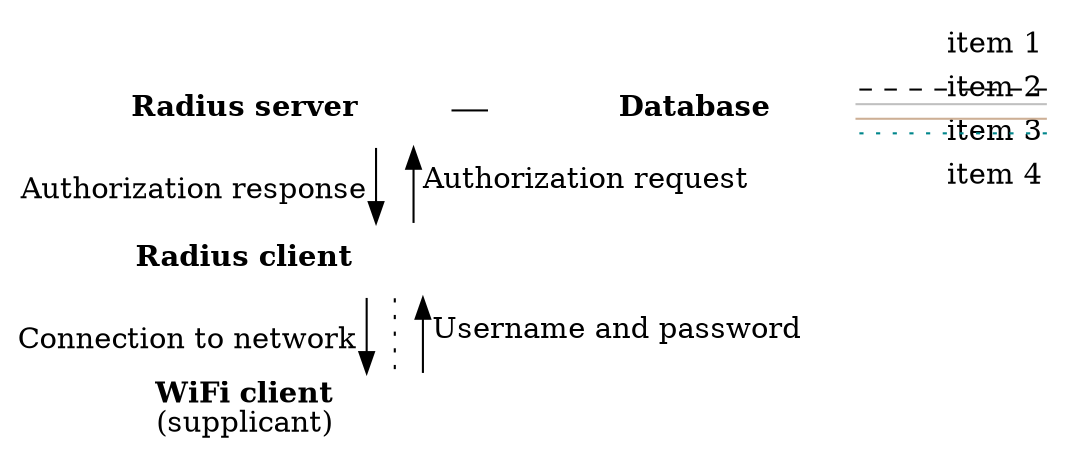 digraph G {
rankdir=TB;
style="invis";
graph [splines=ortho];
edge [dir=none];
node [tooltip="",fixedsize=true];
margin="0";

subgraph cluster_radiusserver {
	radiusservertext[shape=none, label=<<b>Radius server</b>>]
	radiusserver[shape=none, label="", image="./Graphics/Radius/server.png"]
}

subgraph cluster_radiusclient {
	radiusclient[shape=none, label="", image="./Graphics/Radius/client.png"]
	radiusclienttext[shape=none, label=<<b>Radius client</b>>]
}

subgraph cluster_suplicant1 {
	suplicant1[shape=none, label="", image="./Graphics/Radius/supplicant.png"]
	suplicant1text[shape=none, label=<<b>WiFi client</b><br/>(supplicant)>]
}

subgraph cluster_database {
	database[shape=none, label="", image="./Graphics/Radius/database.png"]
	databasetext[shape=none, label=<<b>Database</b>>]
}

radiusclient:sw->suplicant1:nw [dir=forward, xlabel=" Connection to network "]
suplicant1:ne->radiusclient:se [dir=backward, xlabel=" Username and password "];
radiusclient->suplicant1 [dir=none, style="dotted" ];

radiusclient:ne->radiusserver:se [dir=forward, xlabel=" Authorization request "];
radiusserver->database;
radiusserver:sw->radiusclient:nw [dir=backward, xlabel=" Authorization response "];


{
	rank=same;
	radiusserver,radiusservertext, database,databasetext
}

  subgraph cluster_01 { 
    label = "Legend";
    key [label=<<table border="0" >
      <tr><td align="right" port="i1">item 1</td></tr>
      <tr><td align="right" port="i2">item 2</td></tr>
      <tr><td align="right" port="i3">item 3</td></tr>
      <tr><td align="right" port="i4">item 4</td></tr>
      </table>>, shape=plaintext]
    key2 [label=<<table border="0">
      <tr><td port="i1">&nbsp;</td></tr>
      <tr><td port="i2">&nbsp;</td></tr>
      <tr><td port="i3">&nbsp;</td></tr>
      <tr><td port="i4">&nbsp;</td></tr>
      </table>>, shape=plaintext]
    
    key:i1:e -> key2:i1 [style=dashed,constraint=false]
    key:i2:e -> key2:i2 [color=gray,constraint=false]
    key:i3:e -> key2:i3 [color=peachpuff3,constraint=false]
    key:i4:e -> key2:i4 [color=turquoise4, style=dotted,constraint=false]

  }

}